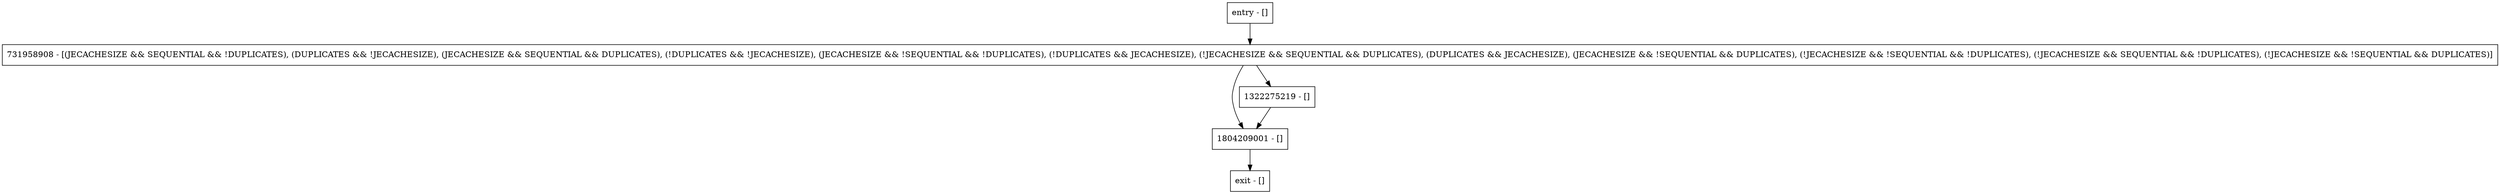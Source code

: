 digraph releaseBIN {
node [shape=record];
731958908 [label="731958908 - [(JECACHESIZE && SEQUENTIAL && !DUPLICATES), (DUPLICATES && !JECACHESIZE), (JECACHESIZE && SEQUENTIAL && DUPLICATES), (!DUPLICATES && !JECACHESIZE), (JECACHESIZE && !SEQUENTIAL && !DUPLICATES), (!DUPLICATES && JECACHESIZE), (!JECACHESIZE && SEQUENTIAL && DUPLICATES), (DUPLICATES && JECACHESIZE), (JECACHESIZE && !SEQUENTIAL && DUPLICATES), (!JECACHESIZE && !SEQUENTIAL && !DUPLICATES), (!JECACHESIZE && SEQUENTIAL && !DUPLICATES), (!JECACHESIZE && !SEQUENTIAL && DUPLICATES)]"];
entry [label="entry - []"];
exit [label="exit - []"];
1804209001 [label="1804209001 - []"];
1322275219 [label="1322275219 - []"];
entry;
exit;
731958908 -> 1804209001;
731958908 -> 1322275219;
entry -> 731958908;
1804209001 -> exit;
1322275219 -> 1804209001;
}
